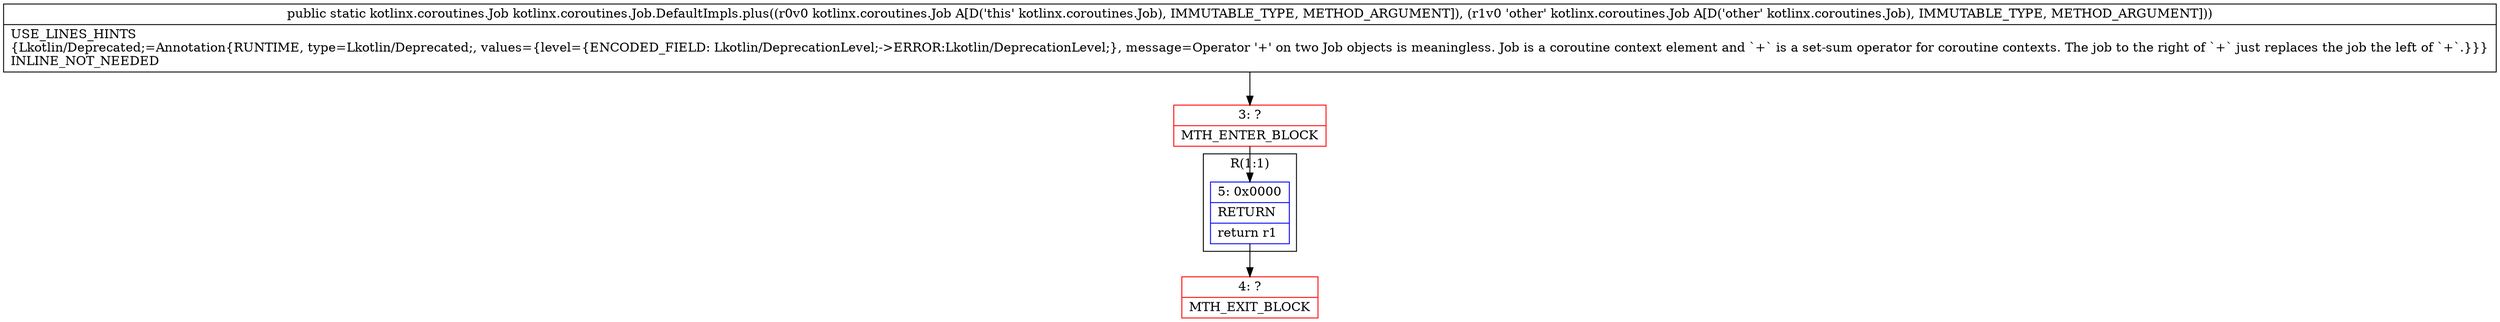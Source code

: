 digraph "CFG forkotlinx.coroutines.Job.DefaultImpls.plus(Lkotlinx\/coroutines\/Job;Lkotlinx\/coroutines\/Job;)Lkotlinx\/coroutines\/Job;" {
subgraph cluster_Region_1535627255 {
label = "R(1:1)";
node [shape=record,color=blue];
Node_5 [shape=record,label="{5\:\ 0x0000|RETURN\l|return r1\l}"];
}
Node_3 [shape=record,color=red,label="{3\:\ ?|MTH_ENTER_BLOCK\l}"];
Node_4 [shape=record,color=red,label="{4\:\ ?|MTH_EXIT_BLOCK\l}"];
MethodNode[shape=record,label="{public static kotlinx.coroutines.Job kotlinx.coroutines.Job.DefaultImpls.plus((r0v0 kotlinx.coroutines.Job A[D('this' kotlinx.coroutines.Job), IMMUTABLE_TYPE, METHOD_ARGUMENT]), (r1v0 'other' kotlinx.coroutines.Job A[D('other' kotlinx.coroutines.Job), IMMUTABLE_TYPE, METHOD_ARGUMENT]))  | USE_LINES_HINTS\l\{Lkotlin\/Deprecated;=Annotation\{RUNTIME, type=Lkotlin\/Deprecated;, values=\{level=\{ENCODED_FIELD: Lkotlin\/DeprecationLevel;\-\>ERROR:Lkotlin\/DeprecationLevel;\}, message=Operator '+' on two Job objects is meaningless. Job is a coroutine context element and `+` is a set\-sum operator for coroutine contexts. The job to the right of `+` just replaces the job the left of `+`.\}\}\}\lINLINE_NOT_NEEDED\l}"];
MethodNode -> Node_3;Node_5 -> Node_4;
Node_3 -> Node_5;
}

